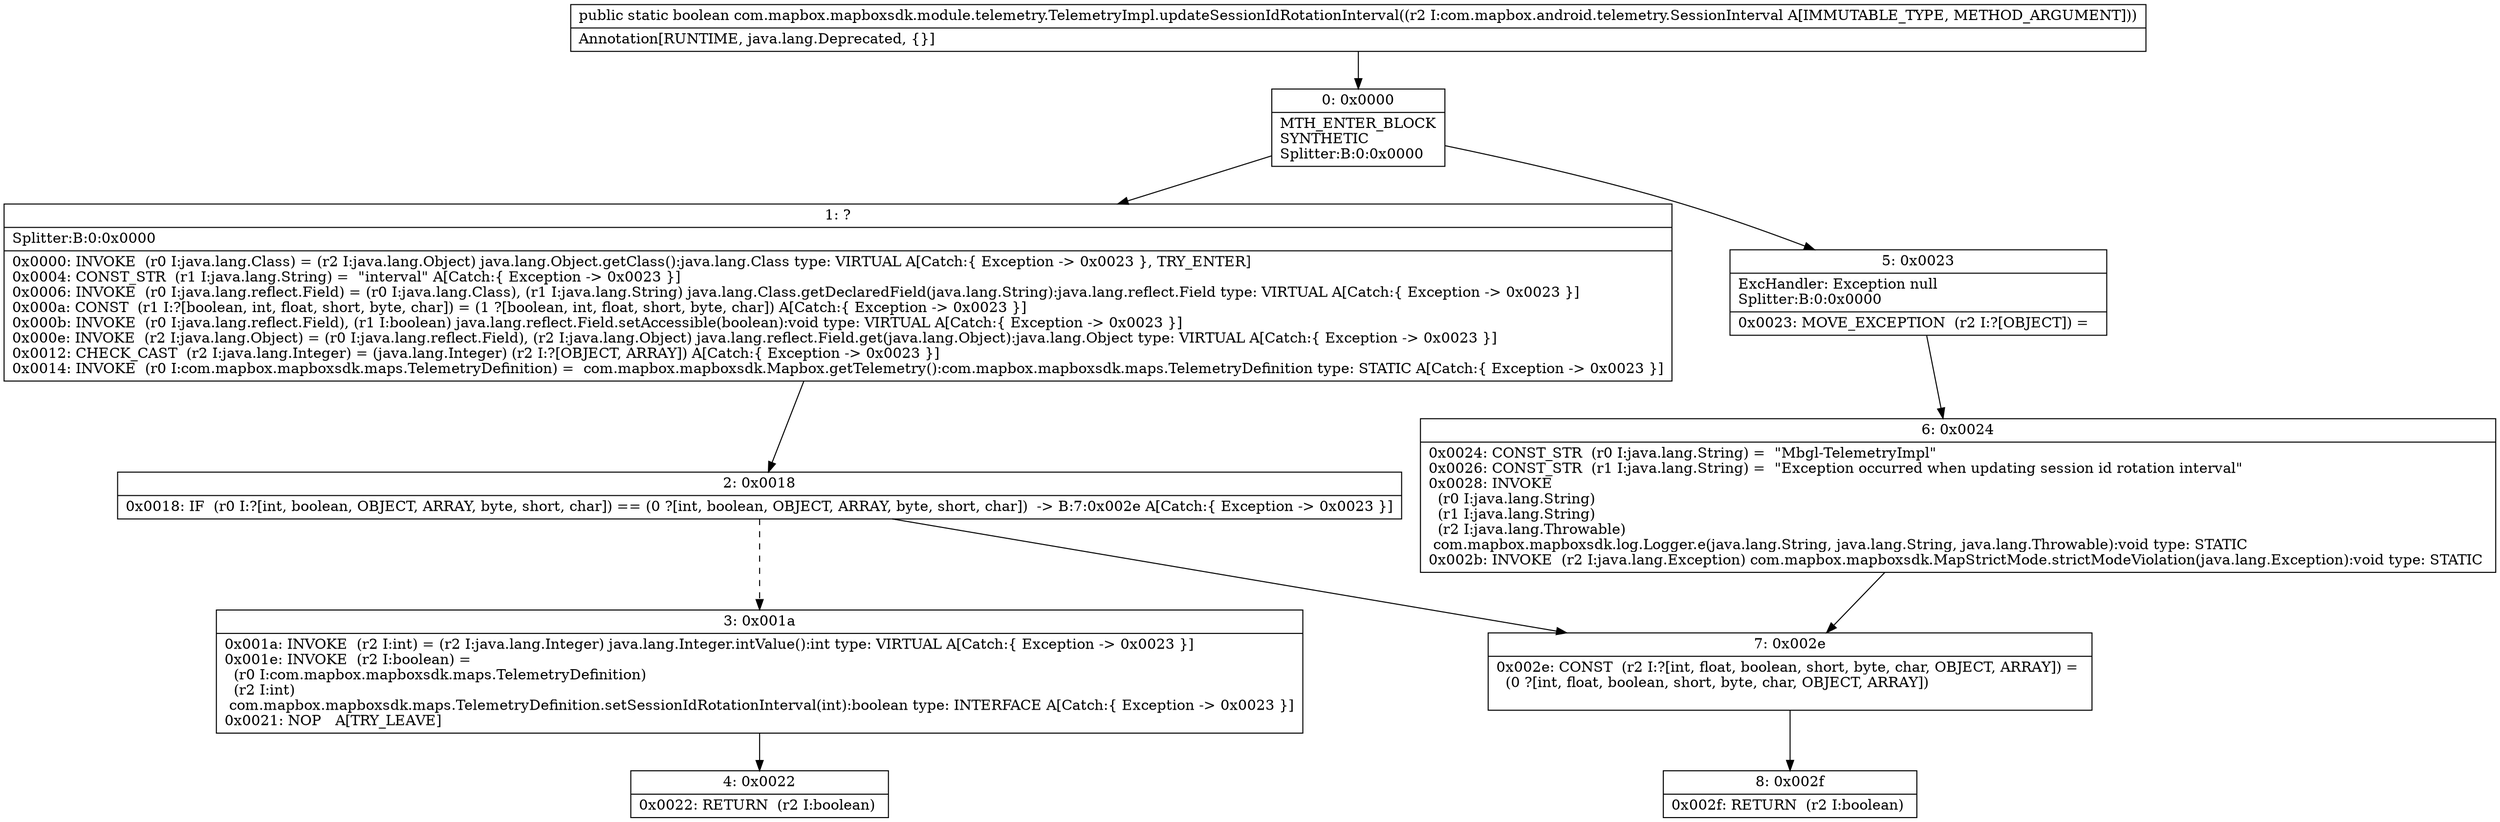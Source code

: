 digraph "CFG forcom.mapbox.mapboxsdk.module.telemetry.TelemetryImpl.updateSessionIdRotationInterval(Lcom\/mapbox\/android\/telemetry\/SessionInterval;)Z" {
Node_0 [shape=record,label="{0\:\ 0x0000|MTH_ENTER_BLOCK\lSYNTHETIC\lSplitter:B:0:0x0000\l}"];
Node_1 [shape=record,label="{1\:\ ?|Splitter:B:0:0x0000\l|0x0000: INVOKE  (r0 I:java.lang.Class) = (r2 I:java.lang.Object) java.lang.Object.getClass():java.lang.Class type: VIRTUAL A[Catch:\{ Exception \-\> 0x0023 \}, TRY_ENTER]\l0x0004: CONST_STR  (r1 I:java.lang.String) =  \"interval\" A[Catch:\{ Exception \-\> 0x0023 \}]\l0x0006: INVOKE  (r0 I:java.lang.reflect.Field) = (r0 I:java.lang.Class), (r1 I:java.lang.String) java.lang.Class.getDeclaredField(java.lang.String):java.lang.reflect.Field type: VIRTUAL A[Catch:\{ Exception \-\> 0x0023 \}]\l0x000a: CONST  (r1 I:?[boolean, int, float, short, byte, char]) = (1 ?[boolean, int, float, short, byte, char]) A[Catch:\{ Exception \-\> 0x0023 \}]\l0x000b: INVOKE  (r0 I:java.lang.reflect.Field), (r1 I:boolean) java.lang.reflect.Field.setAccessible(boolean):void type: VIRTUAL A[Catch:\{ Exception \-\> 0x0023 \}]\l0x000e: INVOKE  (r2 I:java.lang.Object) = (r0 I:java.lang.reflect.Field), (r2 I:java.lang.Object) java.lang.reflect.Field.get(java.lang.Object):java.lang.Object type: VIRTUAL A[Catch:\{ Exception \-\> 0x0023 \}]\l0x0012: CHECK_CAST  (r2 I:java.lang.Integer) = (java.lang.Integer) (r2 I:?[OBJECT, ARRAY]) A[Catch:\{ Exception \-\> 0x0023 \}]\l0x0014: INVOKE  (r0 I:com.mapbox.mapboxsdk.maps.TelemetryDefinition) =  com.mapbox.mapboxsdk.Mapbox.getTelemetry():com.mapbox.mapboxsdk.maps.TelemetryDefinition type: STATIC A[Catch:\{ Exception \-\> 0x0023 \}]\l}"];
Node_2 [shape=record,label="{2\:\ 0x0018|0x0018: IF  (r0 I:?[int, boolean, OBJECT, ARRAY, byte, short, char]) == (0 ?[int, boolean, OBJECT, ARRAY, byte, short, char])  \-\> B:7:0x002e A[Catch:\{ Exception \-\> 0x0023 \}]\l}"];
Node_3 [shape=record,label="{3\:\ 0x001a|0x001a: INVOKE  (r2 I:int) = (r2 I:java.lang.Integer) java.lang.Integer.intValue():int type: VIRTUAL A[Catch:\{ Exception \-\> 0x0023 \}]\l0x001e: INVOKE  (r2 I:boolean) = \l  (r0 I:com.mapbox.mapboxsdk.maps.TelemetryDefinition)\l  (r2 I:int)\l com.mapbox.mapboxsdk.maps.TelemetryDefinition.setSessionIdRotationInterval(int):boolean type: INTERFACE A[Catch:\{ Exception \-\> 0x0023 \}]\l0x0021: NOP   A[TRY_LEAVE]\l}"];
Node_4 [shape=record,label="{4\:\ 0x0022|0x0022: RETURN  (r2 I:boolean) \l}"];
Node_5 [shape=record,label="{5\:\ 0x0023|ExcHandler: Exception null\lSplitter:B:0:0x0000\l|0x0023: MOVE_EXCEPTION  (r2 I:?[OBJECT]) =  \l}"];
Node_6 [shape=record,label="{6\:\ 0x0024|0x0024: CONST_STR  (r0 I:java.lang.String) =  \"Mbgl\-TelemetryImpl\" \l0x0026: CONST_STR  (r1 I:java.lang.String) =  \"Exception occurred when updating session id rotation interval\" \l0x0028: INVOKE  \l  (r0 I:java.lang.String)\l  (r1 I:java.lang.String)\l  (r2 I:java.lang.Throwable)\l com.mapbox.mapboxsdk.log.Logger.e(java.lang.String, java.lang.String, java.lang.Throwable):void type: STATIC \l0x002b: INVOKE  (r2 I:java.lang.Exception) com.mapbox.mapboxsdk.MapStrictMode.strictModeViolation(java.lang.Exception):void type: STATIC \l}"];
Node_7 [shape=record,label="{7\:\ 0x002e|0x002e: CONST  (r2 I:?[int, float, boolean, short, byte, char, OBJECT, ARRAY]) = \l  (0 ?[int, float, boolean, short, byte, char, OBJECT, ARRAY])\l \l}"];
Node_8 [shape=record,label="{8\:\ 0x002f|0x002f: RETURN  (r2 I:boolean) \l}"];
MethodNode[shape=record,label="{public static boolean com.mapbox.mapboxsdk.module.telemetry.TelemetryImpl.updateSessionIdRotationInterval((r2 I:com.mapbox.android.telemetry.SessionInterval A[IMMUTABLE_TYPE, METHOD_ARGUMENT]))  | Annotation[RUNTIME, java.lang.Deprecated, \{\}]\l}"];
MethodNode -> Node_0;
Node_0 -> Node_1;
Node_0 -> Node_5;
Node_1 -> Node_2;
Node_2 -> Node_3[style=dashed];
Node_2 -> Node_7;
Node_3 -> Node_4;
Node_5 -> Node_6;
Node_6 -> Node_7;
Node_7 -> Node_8;
}


